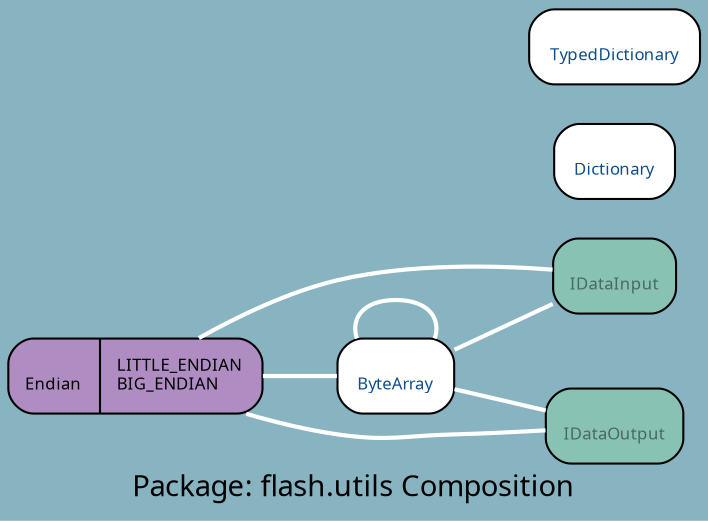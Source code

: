 digraph uml {
	graph [label="Package: flash.utils Composition", ratio=compress, rankdir=RL, smoothing=avg_dist, overlap=false, fontname="DejaVu Sans Condenesed", fontsize=14, bgcolor="#88B3C1", fontcolor=black];
	node [label="\N", fontname="DejaVu Sans Condenesed", fontsize=8, shape=record, color=black, fontcolor=black];
	edge [fontname="DejaVu Sans Condenesed", fontsize=8, color=black, fontcolor=black];
	graph [lp="168,12",
		bb="0,0,336,239"];
	"flash.utils.Endian" [label="{\nEndian|LITTLE_ENDIAN\lBIG_ENDIAN\l}", style="rounded,filled", fillcolor="#af8dc3", pos="62,66", rects="1,48,46,84 46,48,124,84", width="1.69", height="0.50"];
	"flash.utils.Dictionary" [label="{\nDictionary}", fontcolor="#104E8B", style="rounded,filled", fillcolor=white, URL="../types/flash/utils/Dictionary.html", tooltip="\nDictionary", pos="295,167", rects="266,149,324,185", width="0.81", height="0.50"];
	"flash.utils.TypedDictionary" [label="{\nTypedDictionary}", fontcolor="#104E8B", style="rounded,filled", fillcolor=white, URL="../types/flash/utils/TypedDictionary.html", tooltip="\nTypedDictionary", pos="295,221", rects="254,203,336,239", width="1.14", height="0.50"];
	"flash.utils.IDataInput" [label="{\nIDataInput}", fontcolor="#496962", style="rounded,filled", fillcolor="#88c2b3", URL="../types/flash/utils/IDataInput.html", tooltip="\nIDataInput", pos="295,113", rects="266,95,325,131", width="0.81", height="0.50"];
	"flash.utils.ByteArray" [label="{\nByteArray}", fontcolor="#104E8B", style="rounded,filled", fillcolor=white, URL="../types/flash/utils/ByteArray.html", tooltip="\nByteArray", pos="189,66", rects="161,48,218,84", width="0.78", height="0.50"];
	"flash.utils.IDataOutput" [label="{\nIDataOutput}", fontcolor="#496962", style="rounded,filled", fillcolor="#88c2b3", URL="../types/flash/utils/IDataOutput.html", tooltip="\nIDataOutput", pos="295,43", rects="262,25,328,61", width="0.92", height="0.50"];
	"flash.utils.IDataInput" -> "flash.utils.Endian" [color=white, style=bold, arrowhead=none, arrowtail=diamond, arrowsize=1, pos="s,266,116 254,117 226,118 190,118 160,111 136,105 112,94 93,84"];
	"flash.utils.IDataInput" -> "flash.utils.ByteArray" [color=white, style=bold, arrowhead=none, arrowtail=diamond, arrowsize=1, pos="s,266,100 255,95 243,89 229,84 218,79"];
	"flash.utils.IDataOutput" -> "flash.utils.Endian" [color=white, style=bold, arrowhead=none, arrowtail=diamond, arrowsize=1, pos="s,262,41 250,40 239,40 228,39 218,39 192,38 185,35 160,39 146,41 131,44 117,48"];
	"flash.utils.IDataOutput" -> "flash.utils.ByteArray" [color=white, style=bold, arrowhead=none, arrowtail=diamond, arrowsize=1, pos="s,262,50 250,53 239,55 228,58 218,60"];
	"flash.utils.ByteArray" -> "flash.utils.Endian" [color=white, style=bold, arrowhead=none, arrowtail=diamond, arrowsize=1, pos="s,161,66 149,66 141,66 132,66 124,66"];
	"flash.utils.ByteArray" -> "flash.utils.ByteArray" [color=white, style=bold, arrowhead=none, arrowtail=diamond, arrowsize=1, pos="s,208,84 206,96 203,100 197,102 189,102 174,102 167,94 170,84"];
}
